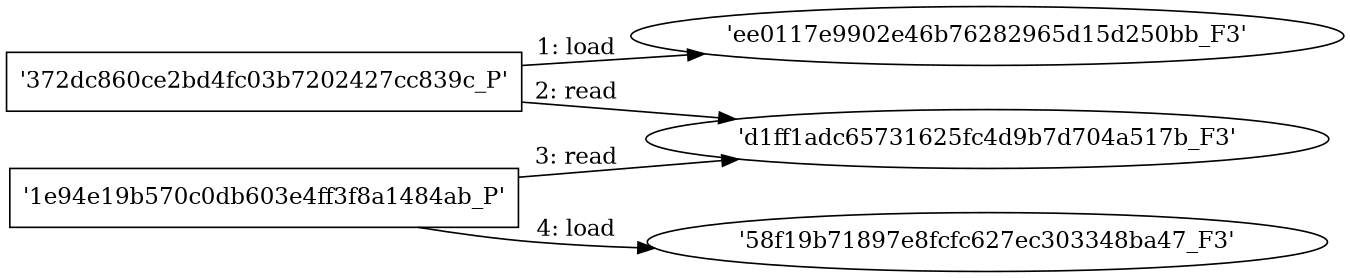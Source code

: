 digraph "D:\Learning\Paper\apt\基于CTI的攻击预警\Dataset\攻击图\ASGfromALLCTI\The x64 rootkit era begins with a blast from the past.dot" {
rankdir="LR"
size="9"
fixedsize="false"
splines="true"
nodesep=0.3
ranksep=0
fontsize=10
overlap="scalexy"
engine= "neato"
	"'ee0117e9902e46b76282965d15d250bb_F3'" [node_type=file shape=ellipse]
	"'372dc860ce2bd4fc03b7202427cc839c_P'" [node_type=Process shape=box]
	"'372dc860ce2bd4fc03b7202427cc839c_P'" -> "'ee0117e9902e46b76282965d15d250bb_F3'" [label="1: load"]
	"'d1ff1adc65731625fc4d9b7d704a517b_F3'" [node_type=file shape=ellipse]
	"'372dc860ce2bd4fc03b7202427cc839c_P'" [node_type=Process shape=box]
	"'372dc860ce2bd4fc03b7202427cc839c_P'" -> "'d1ff1adc65731625fc4d9b7d704a517b_F3'" [label="2: read"]
	"'d1ff1adc65731625fc4d9b7d704a517b_F3'" [node_type=file shape=ellipse]
	"'1e94e19b570c0db603e4ff3f8a1484ab_P'" [node_type=Process shape=box]
	"'1e94e19b570c0db603e4ff3f8a1484ab_P'" -> "'d1ff1adc65731625fc4d9b7d704a517b_F3'" [label="3: read"]
	"'58f19b71897e8fcfc627ec303348ba47_F3'" [node_type=file shape=ellipse]
	"'1e94e19b570c0db603e4ff3f8a1484ab_P'" [node_type=Process shape=box]
	"'1e94e19b570c0db603e4ff3f8a1484ab_P'" -> "'58f19b71897e8fcfc627ec303348ba47_F3'" [label="4: load"]
}
